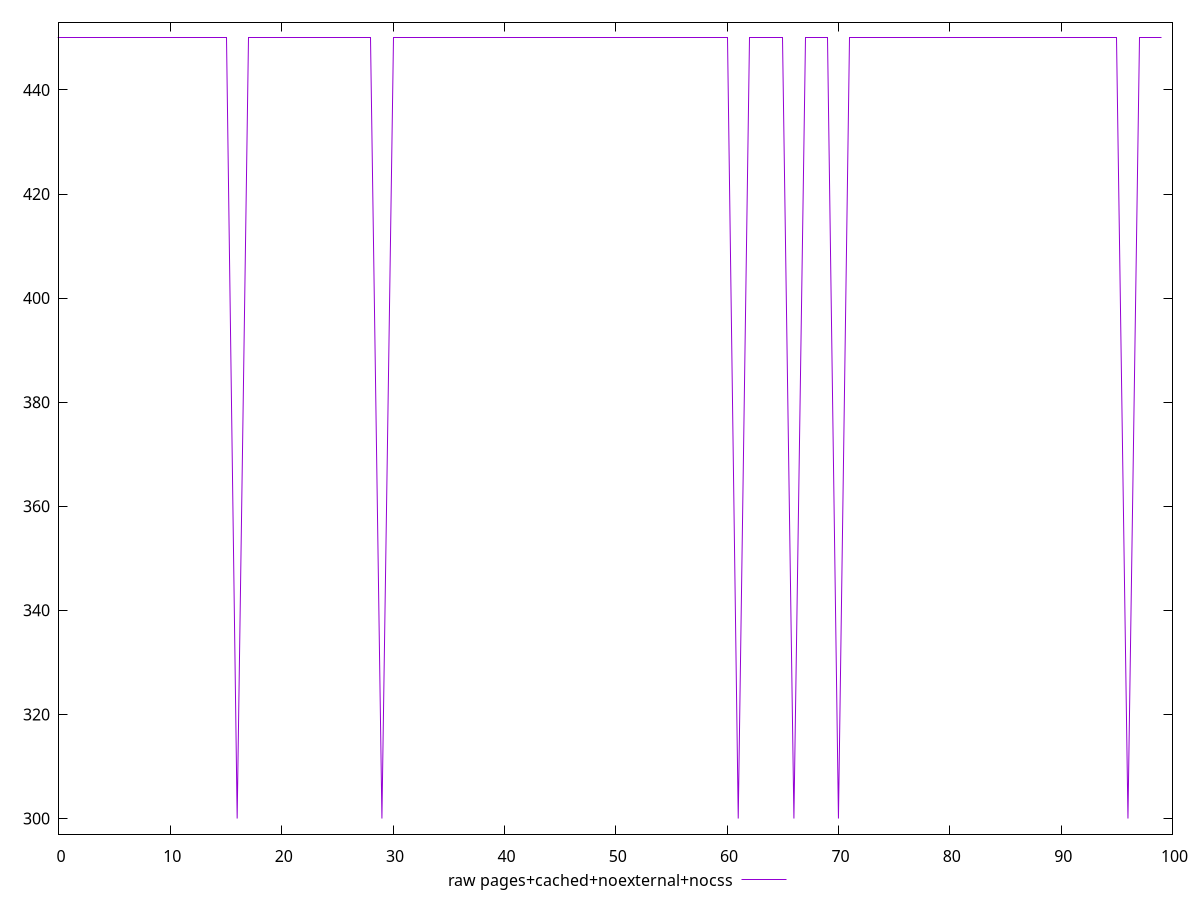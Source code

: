 $_rawPagesCachedNoexternalNocss <<EOF
450
450
450
450
450
450
450
450
450
450
450
450
450
450
450
450
300
450
450
450
450
450
450
450
450
450
450
450
450
300
450
450
450
450
450
450
450
450
450
450
450
450
450
450
450
450
450
450
450
450
450
450
450
450
450
450
450
450
450
450
450
300
450
450
450
450
300
450
450
450
300
450
450
450
450
450
450
450
450
450
450
450
450
450
450
450
450
450
450
450
450
450
450
450
450
450
300
450
450
450
EOF
set key outside below
set terminal pngcairo
set output "report_00005_2020-11-02T22-26-11.212Z/uses-text-compression/pages+cached+noexternal+nocss//raw.png"
set yrange [297:453]
plot $_rawPagesCachedNoexternalNocss title "raw pages+cached+noexternal+nocss" with line ,